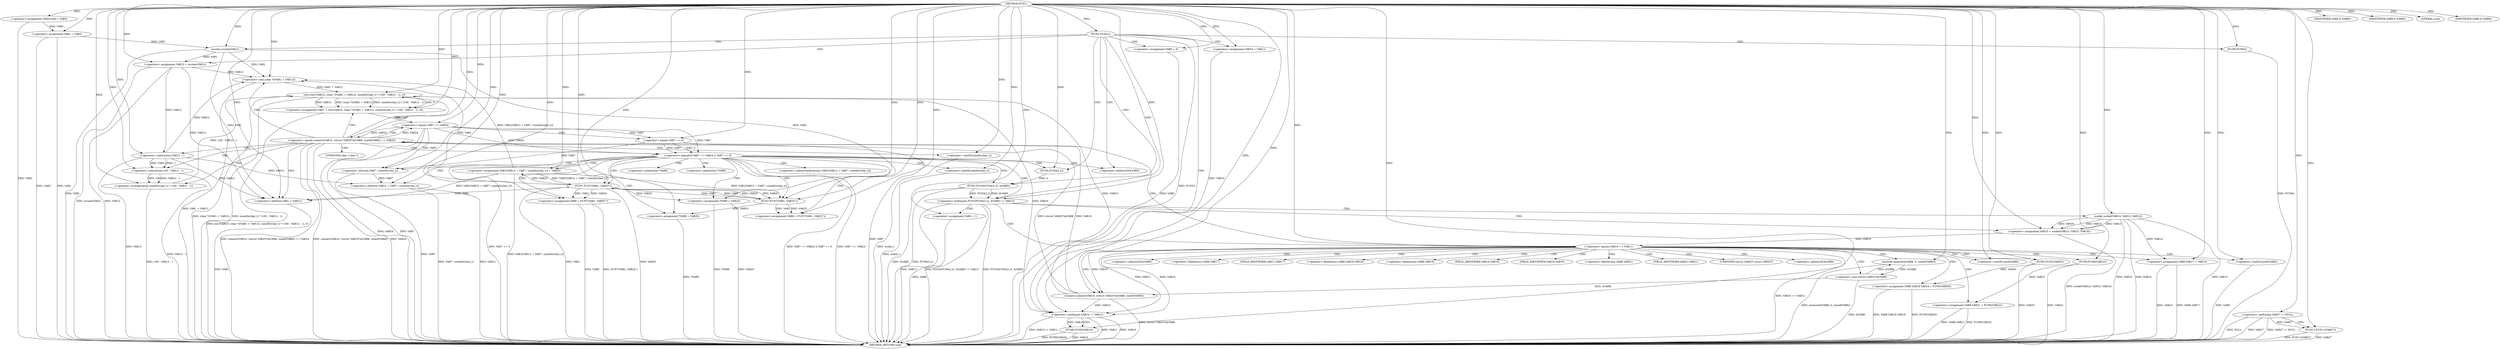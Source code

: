 digraph FUN1 {  
"1000100" [label = "(METHOD,FUN1)" ]
"1000280" [label = "(METHOD_RETURN,void)" ]
"1000104" [label = "(<operator>.assignment,VAR2[100] = VAR3)" ]
"1000107" [label = "(<operator>.assignment,VAR1 = VAR2)" ]
"1000111" [label = "(FUN2,FUN2())" ]
"1000116" [label = "(<operator>.assignment,VAR6 = 0)" ]
"1000123" [label = "(<operator>.assignment,VAR10 = VAR11)" ]
"1000127" [label = "(<operator>.assignment,VAR12 = wcslen(VAR1))" ]
"1000129" [label = "(wcslen,wcslen(VAR1))" ]
"1000134" [label = "(<operator>.notEquals,FUN3(FUN4(2,2), &VAR5) != VAR13)" ]
"1000135" [label = "(FUN3,FUN3(FUN4(2,2), &VAR5))" ]
"1000136" [label = "(FUN4,FUN4(2,2))" ]
"1000144" [label = "(<operator>.assignment,VAR6 = 1)" ]
"1000147" [label = "(<operator>.assignment,VAR10 = socket(VAR14, VAR15, VAR16))" ]
"1000149" [label = "(socket,socket(VAR14, VAR15, VAR16))" ]
"1000154" [label = "(<operator>.equals,VAR10 == VAR11)" ]
"1000159" [label = "(memset,memset(&VAR8, 0, sizeof(VAR8)))" ]
"1000163" [label = "(<operator>.sizeOf,sizeof(VAR8))" ]
"1000165" [label = "(<operator>.assignment,VAR8.VAR17 = VAR14)" ]
"1000170" [label = "(<operator>.assignment,VAR8.VAR18.VAR19 = FUN5(VAR20))" ]
"1000176" [label = "(FUN5,FUN5(VAR20))" ]
"1000178" [label = "(<operator>.assignment,VAR8.VAR21 = FUN6(VAR22))" ]
"1000182" [label = "(FUN6,FUN6(VAR22))" ]
"1000185" [label = "(<operator>.equals,connect(VAR10, (struct VAR23*)&VAR8, sizeof(VAR8)) == VAR24)" ]
"1000186" [label = "(connect,connect(VAR10, (struct VAR23*)&VAR8, sizeof(VAR8)))" ]
"1000188" [label = "(<operator>.cast,(struct VAR23*)&VAR8)" ]
"1000192" [label = "(<operator>.sizeOf,sizeof(VAR8))" ]
"1000197" [label = "(<operator>.assignment,VAR7 = recv(VAR10, (char *)(VAR1 + VAR12), sizeof(wchar_t) * (100 - VAR12 - 1), 0))" ]
"1000199" [label = "(recv,recv(VAR10, (char *)(VAR1 + VAR12), sizeof(wchar_t) * (100 - VAR12 - 1), 0))" ]
"1000201" [label = "(<operator>.cast,(char *)(VAR1 + VAR12))" ]
"1000203" [label = "(<operator>.addition,VAR1 + VAR12)" ]
"1000206" [label = "(<operator>.multiplication,sizeof(wchar_t) * (100 - VAR12 - 1))" ]
"1000207" [label = "(<operator>.sizeOf,sizeof(wchar_t))" ]
"1000209" [label = "(<operator>.subtraction,100 - VAR12 - 1)" ]
"1000211" [label = "(<operator>.subtraction,VAR12 - 1)" ]
"1000216" [label = "(<operator>.logicalOr,VAR7 == VAR24 || VAR7 == 0)" ]
"1000217" [label = "(<operator>.equals,VAR7 == VAR24)" ]
"1000220" [label = "(<operator>.equals,VAR7 == 0)" ]
"1000225" [label = "(<operator>.assignment,VAR1[VAR12 + VAR7 / sizeof(wchar_t)] = VAR25)" ]
"1000228" [label = "(<operator>.addition,VAR12 + VAR7 / sizeof(wchar_t))" ]
"1000230" [label = "(<operator>.division,VAR7 / sizeof(wchar_t))" ]
"1000232" [label = "(<operator>.sizeOf,sizeof(wchar_t))" ]
"1000235" [label = "(<operator>.assignment,VAR9 = FUN7(VAR1, VAR25''))" ]
"1000237" [label = "(FUN7,FUN7(VAR1, VAR25''))" ]
"1000241" [label = "(IDENTIFIER,VAR9,if (VAR9))" ]
"1000243" [label = "(<operator>.assignment,*VAR9 = VAR25)" ]
"1000247" [label = "(<operator>.assignment,VAR9 = FUN7(VAR1, VAR25''))" ]
"1000249" [label = "(FUN7,FUN7(VAR1, VAR25''))" ]
"1000253" [label = "(IDENTIFIER,VAR9,if (VAR9))" ]
"1000255" [label = "(<operator>.assignment,*VAR9 = VAR25)" ]
"1000259" [label = "(LITERAL,0,do)" ]
"1000261" [label = "(<operator>.notEquals,VAR10 != VAR11)" ]
"1000265" [label = "(FUN8,FUN8(VAR10))" ]
"1000268" [label = "(IDENTIFIER,VAR6,if (VAR6))" ]
"1000270" [label = "(FUN9,FUN9())" ]
"1000274" [label = "(<operator>.notEquals,VAR27 != NULL)" ]
"1000278" [label = "(FUN11,FUN11(VAR27))" ]
"1000139" [label = "(<operator>.addressOf,&VAR5)" ]
"1000160" [label = "(<operator>.addressOf,&VAR8)" ]
"1000166" [label = "(<operator>.fieldAccess,VAR8.VAR17)" ]
"1000168" [label = "(FIELD_IDENTIFIER,VAR17,VAR17)" ]
"1000171" [label = "(<operator>.fieldAccess,VAR8.VAR18.VAR19)" ]
"1000172" [label = "(<operator>.fieldAccess,VAR8.VAR18)" ]
"1000174" [label = "(FIELD_IDENTIFIER,VAR18,VAR18)" ]
"1000175" [label = "(FIELD_IDENTIFIER,VAR19,VAR19)" ]
"1000179" [label = "(<operator>.fieldAccess,VAR8.VAR21)" ]
"1000181" [label = "(FIELD_IDENTIFIER,VAR21,VAR21)" ]
"1000189" [label = "(UNKNOWN,struct VAR23*,struct VAR23*)" ]
"1000190" [label = "(<operator>.addressOf,&VAR8)" ]
"1000202" [label = "(UNKNOWN,char *,char *)" ]
"1000226" [label = "(<operator>.indirectIndexAccess,VAR1[VAR12 + VAR7 / sizeof(wchar_t)])" ]
"1000244" [label = "(<operator>.indirection,*VAR9)" ]
"1000256" [label = "(<operator>.indirection,*VAR9)" ]
  "1000185" -> "1000280"  [ label = "DDG: connect(VAR10, (struct VAR23*)&VAR8, sizeof(VAR8)) == VAR24"] 
  "1000216" -> "1000280"  [ label = "DDG: VAR7 == VAR24 || VAR7 == 0"] 
  "1000274" -> "1000280"  [ label = "DDG: NULL"] 
  "1000255" -> "1000280"  [ label = "DDG: *VAR9"] 
  "1000178" -> "1000280"  [ label = "DDG: FUN6(VAR22)"] 
  "1000247" -> "1000280"  [ label = "DDG: VAR9"] 
  "1000159" -> "1000280"  [ label = "DDG: memset(&VAR8, 0, sizeof(VAR8))"] 
  "1000116" -> "1000280"  [ label = "DDG: VAR6"] 
  "1000186" -> "1000280"  [ label = "DDG: (struct VAR23*)&VAR8"] 
  "1000129" -> "1000280"  [ label = "DDG: VAR1"] 
  "1000185" -> "1000280"  [ label = "DDG: connect(VAR10, (struct VAR23*)&VAR8, sizeof(VAR8))"] 
  "1000220" -> "1000280"  [ label = "DDG: VAR7"] 
  "1000249" -> "1000280"  [ label = "DDG: VAR25"] 
  "1000185" -> "1000280"  [ label = "DDG: VAR24"] 
  "1000199" -> "1000280"  [ label = "DDG: (char *)(VAR1 + VAR12)"] 
  "1000107" -> "1000280"  [ label = "DDG: VAR1"] 
  "1000206" -> "1000280"  [ label = "DDG: 100 - VAR12 - 1"] 
  "1000149" -> "1000280"  [ label = "DDG: VAR15"] 
  "1000274" -> "1000280"  [ label = "DDG: VAR27"] 
  "1000232" -> "1000280"  [ label = "DDG: wchar_t"] 
  "1000165" -> "1000280"  [ label = "DDG: VAR14"] 
  "1000188" -> "1000280"  [ label = "DDG: &VAR8"] 
  "1000178" -> "1000280"  [ label = "DDG: VAR8.VAR21"] 
  "1000225" -> "1000280"  [ label = "DDG: VAR1[VAR12 + VAR7 / sizeof(wchar_t)]"] 
  "1000217" -> "1000280"  [ label = "DDG: VAR24"] 
  "1000216" -> "1000280"  [ label = "DDG: VAR7 == VAR24"] 
  "1000199" -> "1000280"  [ label = "DDG: sizeof(wchar_t) * (100 - VAR12 - 1)"] 
  "1000134" -> "1000280"  [ label = "DDG: VAR13"] 
  "1000135" -> "1000280"  [ label = "DDG: &VAR5"] 
  "1000165" -> "1000280"  [ label = "DDG: VAR8.VAR17"] 
  "1000149" -> "1000280"  [ label = "DDG: VAR16"] 
  "1000265" -> "1000280"  [ label = "DDG: FUN8(VAR10)"] 
  "1000228" -> "1000280"  [ label = "DDG: VAR12"] 
  "1000127" -> "1000280"  [ label = "DDG: wcslen(VAR1)"] 
  "1000134" -> "1000280"  [ label = "DDG: FUN3(FUN4(2,2), &VAR5) != VAR13"] 
  "1000274" -> "1000280"  [ label = "DDG: VAR27 != NULL"] 
  "1000261" -> "1000280"  [ label = "DDG: VAR11"] 
  "1000217" -> "1000280"  [ label = "DDG: VAR7"] 
  "1000201" -> "1000280"  [ label = "DDG: VAR1 + VAR12"] 
  "1000207" -> "1000280"  [ label = "DDG: wchar_t"] 
  "1000147" -> "1000280"  [ label = "DDG: socket(VAR14, VAR15, VAR16)"] 
  "1000255" -> "1000280"  [ label = "DDG: VAR25"] 
  "1000170" -> "1000280"  [ label = "DDG: FUN5(VAR20)"] 
  "1000265" -> "1000280"  [ label = "DDG: VAR10"] 
  "1000230" -> "1000280"  [ label = "DDG: VAR7"] 
  "1000278" -> "1000280"  [ label = "DDG: FUN11(VAR27)"] 
  "1000211" -> "1000280"  [ label = "DDG: VAR12"] 
  "1000261" -> "1000280"  [ label = "DDG: VAR10"] 
  "1000154" -> "1000280"  [ label = "DDG: VAR10 == VAR11"] 
  "1000197" -> "1000280"  [ label = "DDG: recv(VAR10, (char *)(VAR1 + VAR12), sizeof(wchar_t) * (100 - VAR12 - 1), 0)"] 
  "1000134" -> "1000280"  [ label = "DDG: FUN3(FUN4(2,2), &VAR5)"] 
  "1000192" -> "1000280"  [ label = "DDG: VAR8"] 
  "1000209" -> "1000280"  [ label = "DDG: VAR12 - 1"] 
  "1000228" -> "1000280"  [ label = "DDG: VAR7 / sizeof(wchar_t)"] 
  "1000135" -> "1000280"  [ label = "DDG: FUN4(2,2)"] 
  "1000144" -> "1000280"  [ label = "DDG: VAR6"] 
  "1000216" -> "1000280"  [ label = "DDG: VAR7 == 0"] 
  "1000170" -> "1000280"  [ label = "DDG: VAR8.VAR18.VAR19"] 
  "1000176" -> "1000280"  [ label = "DDG: VAR20"] 
  "1000243" -> "1000280"  [ label = "DDG: *VAR9"] 
  "1000270" -> "1000280"  [ label = "DDG: FUN9()"] 
  "1000149" -> "1000280"  [ label = "DDG: VAR14"] 
  "1000261" -> "1000280"  [ label = "DDG: VAR10 != VAR11"] 
  "1000127" -> "1000280"  [ label = "DDG: VAR12"] 
  "1000249" -> "1000280"  [ label = "DDG: VAR1"] 
  "1000111" -> "1000280"  [ label = "DDG: FUN2()"] 
  "1000182" -> "1000280"  [ label = "DDG: VAR22"] 
  "1000278" -> "1000280"  [ label = "DDG: VAR27"] 
  "1000104" -> "1000280"  [ label = "DDG: VAR3"] 
  "1000107" -> "1000280"  [ label = "DDG: VAR2"] 
  "1000247" -> "1000280"  [ label = "DDG: FUN7(VAR1, VAR25'')"] 
  "1000203" -> "1000280"  [ label = "DDG: VAR1"] 
  "1000100" -> "1000104"  [ label = "DDG: "] 
  "1000104" -> "1000107"  [ label = "DDG: VAR2"] 
  "1000100" -> "1000107"  [ label = "DDG: "] 
  "1000100" -> "1000111"  [ label = "DDG: "] 
  "1000100" -> "1000116"  [ label = "DDG: "] 
  "1000100" -> "1000123"  [ label = "DDG: "] 
  "1000129" -> "1000127"  [ label = "DDG: VAR1"] 
  "1000100" -> "1000127"  [ label = "DDG: "] 
  "1000107" -> "1000129"  [ label = "DDG: VAR1"] 
  "1000100" -> "1000129"  [ label = "DDG: "] 
  "1000135" -> "1000134"  [ label = "DDG: FUN4(2,2)"] 
  "1000135" -> "1000134"  [ label = "DDG: &VAR5"] 
  "1000136" -> "1000135"  [ label = "DDG: 2"] 
  "1000100" -> "1000136"  [ label = "DDG: "] 
  "1000100" -> "1000134"  [ label = "DDG: "] 
  "1000100" -> "1000144"  [ label = "DDG: "] 
  "1000149" -> "1000147"  [ label = "DDG: VAR14"] 
  "1000149" -> "1000147"  [ label = "DDG: VAR15"] 
  "1000149" -> "1000147"  [ label = "DDG: VAR16"] 
  "1000100" -> "1000147"  [ label = "DDG: "] 
  "1000100" -> "1000149"  [ label = "DDG: "] 
  "1000147" -> "1000154"  [ label = "DDG: VAR10"] 
  "1000100" -> "1000154"  [ label = "DDG: "] 
  "1000188" -> "1000159"  [ label = "DDG: &VAR8"] 
  "1000100" -> "1000159"  [ label = "DDG: "] 
  "1000100" -> "1000163"  [ label = "DDG: "] 
  "1000149" -> "1000165"  [ label = "DDG: VAR14"] 
  "1000100" -> "1000165"  [ label = "DDG: "] 
  "1000176" -> "1000170"  [ label = "DDG: VAR20"] 
  "1000100" -> "1000176"  [ label = "DDG: "] 
  "1000182" -> "1000178"  [ label = "DDG: VAR22"] 
  "1000100" -> "1000182"  [ label = "DDG: "] 
  "1000186" -> "1000185"  [ label = "DDG: VAR10"] 
  "1000186" -> "1000185"  [ label = "DDG: (struct VAR23*)&VAR8"] 
  "1000154" -> "1000186"  [ label = "DDG: VAR10"] 
  "1000100" -> "1000186"  [ label = "DDG: "] 
  "1000188" -> "1000186"  [ label = "DDG: &VAR8"] 
  "1000159" -> "1000188"  [ label = "DDG: &VAR8"] 
  "1000100" -> "1000192"  [ label = "DDG: "] 
  "1000217" -> "1000185"  [ label = "DDG: VAR24"] 
  "1000100" -> "1000185"  [ label = "DDG: "] 
  "1000199" -> "1000197"  [ label = "DDG: VAR10"] 
  "1000199" -> "1000197"  [ label = "DDG: (char *)(VAR1 + VAR12)"] 
  "1000199" -> "1000197"  [ label = "DDG: sizeof(wchar_t) * (100 - VAR12 - 1)"] 
  "1000199" -> "1000197"  [ label = "DDG: 0"] 
  "1000100" -> "1000197"  [ label = "DDG: "] 
  "1000186" -> "1000199"  [ label = "DDG: VAR10"] 
  "1000100" -> "1000199"  [ label = "DDG: "] 
  "1000201" -> "1000199"  [ label = "DDG: VAR1 + VAR12"] 
  "1000129" -> "1000201"  [ label = "DDG: VAR1"] 
  "1000225" -> "1000201"  [ label = "DDG: VAR1[VAR12 + VAR7 / sizeof(wchar_t)]"] 
  "1000249" -> "1000201"  [ label = "DDG: VAR1"] 
  "1000100" -> "1000201"  [ label = "DDG: "] 
  "1000127" -> "1000201"  [ label = "DDG: VAR12"] 
  "1000211" -> "1000201"  [ label = "DDG: VAR12"] 
  "1000129" -> "1000203"  [ label = "DDG: VAR1"] 
  "1000225" -> "1000203"  [ label = "DDG: VAR1[VAR12 + VAR7 / sizeof(wchar_t)]"] 
  "1000249" -> "1000203"  [ label = "DDG: VAR1"] 
  "1000100" -> "1000203"  [ label = "DDG: "] 
  "1000127" -> "1000203"  [ label = "DDG: VAR12"] 
  "1000211" -> "1000203"  [ label = "DDG: VAR12"] 
  "1000206" -> "1000199"  [ label = "DDG: 100 - VAR12 - 1"] 
  "1000100" -> "1000206"  [ label = "DDG: "] 
  "1000100" -> "1000207"  [ label = "DDG: "] 
  "1000209" -> "1000206"  [ label = "DDG: 100"] 
  "1000209" -> "1000206"  [ label = "DDG: VAR12 - 1"] 
  "1000100" -> "1000209"  [ label = "DDG: "] 
  "1000211" -> "1000209"  [ label = "DDG: VAR12"] 
  "1000211" -> "1000209"  [ label = "DDG: 1"] 
  "1000100" -> "1000211"  [ label = "DDG: "] 
  "1000127" -> "1000211"  [ label = "DDG: VAR12"] 
  "1000217" -> "1000216"  [ label = "DDG: VAR7"] 
  "1000217" -> "1000216"  [ label = "DDG: VAR24"] 
  "1000197" -> "1000217"  [ label = "DDG: VAR7"] 
  "1000100" -> "1000217"  [ label = "DDG: "] 
  "1000185" -> "1000217"  [ label = "DDG: VAR24"] 
  "1000220" -> "1000216"  [ label = "DDG: VAR7"] 
  "1000220" -> "1000216"  [ label = "DDG: 0"] 
  "1000217" -> "1000220"  [ label = "DDG: VAR7"] 
  "1000100" -> "1000220"  [ label = "DDG: "] 
  "1000249" -> "1000225"  [ label = "DDG: VAR25"] 
  "1000100" -> "1000225"  [ label = "DDG: "] 
  "1000211" -> "1000228"  [ label = "DDG: VAR12"] 
  "1000100" -> "1000228"  [ label = "DDG: "] 
  "1000230" -> "1000228"  [ label = "DDG: VAR7"] 
  "1000220" -> "1000230"  [ label = "DDG: VAR7"] 
  "1000217" -> "1000230"  [ label = "DDG: VAR7"] 
  "1000100" -> "1000230"  [ label = "DDG: "] 
  "1000100" -> "1000232"  [ label = "DDG: "] 
  "1000237" -> "1000235"  [ label = "DDG: VAR1"] 
  "1000237" -> "1000235"  [ label = "DDG: VAR25"] 
  "1000100" -> "1000235"  [ label = "DDG: "] 
  "1000225" -> "1000237"  [ label = "DDG: VAR1[VAR12 + VAR7 / sizeof(wchar_t)]"] 
  "1000100" -> "1000237"  [ label = "DDG: "] 
  "1000129" -> "1000237"  [ label = "DDG: VAR1"] 
  "1000249" -> "1000237"  [ label = "DDG: VAR1"] 
  "1000249" -> "1000237"  [ label = "DDG: VAR25"] 
  "1000100" -> "1000241"  [ label = "DDG: "] 
  "1000237" -> "1000243"  [ label = "DDG: VAR25"] 
  "1000100" -> "1000243"  [ label = "DDG: "] 
  "1000249" -> "1000247"  [ label = "DDG: VAR1"] 
  "1000249" -> "1000247"  [ label = "DDG: VAR25"] 
  "1000100" -> "1000247"  [ label = "DDG: "] 
  "1000225" -> "1000249"  [ label = "DDG: VAR1[VAR12 + VAR7 / sizeof(wchar_t)]"] 
  "1000237" -> "1000249"  [ label = "DDG: VAR1"] 
  "1000100" -> "1000249"  [ label = "DDG: "] 
  "1000237" -> "1000249"  [ label = "DDG: VAR25"] 
  "1000100" -> "1000253"  [ label = "DDG: "] 
  "1000249" -> "1000255"  [ label = "DDG: VAR25"] 
  "1000100" -> "1000255"  [ label = "DDG: "] 
  "1000100" -> "1000259"  [ label = "DDG: "] 
  "1000186" -> "1000261"  [ label = "DDG: VAR10"] 
  "1000199" -> "1000261"  [ label = "DDG: VAR10"] 
  "1000154" -> "1000261"  [ label = "DDG: VAR10"] 
  "1000123" -> "1000261"  [ label = "DDG: VAR10"] 
  "1000100" -> "1000261"  [ label = "DDG: "] 
  "1000154" -> "1000261"  [ label = "DDG: VAR11"] 
  "1000261" -> "1000265"  [ label = "DDG: VAR10"] 
  "1000100" -> "1000265"  [ label = "DDG: "] 
  "1000100" -> "1000268"  [ label = "DDG: "] 
  "1000100" -> "1000270"  [ label = "DDG: "] 
  "1000100" -> "1000274"  [ label = "DDG: "] 
  "1000274" -> "1000278"  [ label = "DDG: VAR27"] 
  "1000100" -> "1000278"  [ label = "DDG: "] 
  "1000111" -> "1000127"  [ label = "CDG: "] 
  "1000111" -> "1000139"  [ label = "CDG: "] 
  "1000111" -> "1000116"  [ label = "CDG: "] 
  "1000111" -> "1000261"  [ label = "CDG: "] 
  "1000111" -> "1000123"  [ label = "CDG: "] 
  "1000111" -> "1000135"  [ label = "CDG: "] 
  "1000111" -> "1000136"  [ label = "CDG: "] 
  "1000111" -> "1000129"  [ label = "CDG: "] 
  "1000111" -> "1000134"  [ label = "CDG: "] 
  "1000111" -> "1000270"  [ label = "CDG: "] 
  "1000134" -> "1000144"  [ label = "CDG: "] 
  "1000134" -> "1000149"  [ label = "CDG: "] 
  "1000134" -> "1000154"  [ label = "CDG: "] 
  "1000134" -> "1000147"  [ label = "CDG: "] 
  "1000154" -> "1000174"  [ label = "CDG: "] 
  "1000154" -> "1000182"  [ label = "CDG: "] 
  "1000154" -> "1000166"  [ label = "CDG: "] 
  "1000154" -> "1000165"  [ label = "CDG: "] 
  "1000154" -> "1000188"  [ label = "CDG: "] 
  "1000154" -> "1000190"  [ label = "CDG: "] 
  "1000154" -> "1000175"  [ label = "CDG: "] 
  "1000154" -> "1000160"  [ label = "CDG: "] 
  "1000154" -> "1000179"  [ label = "CDG: "] 
  "1000154" -> "1000192"  [ label = "CDG: "] 
  "1000154" -> "1000176"  [ label = "CDG: "] 
  "1000154" -> "1000185"  [ label = "CDG: "] 
  "1000154" -> "1000186"  [ label = "CDG: "] 
  "1000154" -> "1000172"  [ label = "CDG: "] 
  "1000154" -> "1000189"  [ label = "CDG: "] 
  "1000154" -> "1000163"  [ label = "CDG: "] 
  "1000154" -> "1000168"  [ label = "CDG: "] 
  "1000154" -> "1000178"  [ label = "CDG: "] 
  "1000154" -> "1000159"  [ label = "CDG: "] 
  "1000154" -> "1000170"  [ label = "CDG: "] 
  "1000154" -> "1000171"  [ label = "CDG: "] 
  "1000154" -> "1000181"  [ label = "CDG: "] 
  "1000185" -> "1000211"  [ label = "CDG: "] 
  "1000185" -> "1000199"  [ label = "CDG: "] 
  "1000185" -> "1000197"  [ label = "CDG: "] 
  "1000185" -> "1000216"  [ label = "CDG: "] 
  "1000185" -> "1000206"  [ label = "CDG: "] 
  "1000185" -> "1000201"  [ label = "CDG: "] 
  "1000185" -> "1000217"  [ label = "CDG: "] 
  "1000185" -> "1000207"  [ label = "CDG: "] 
  "1000185" -> "1000203"  [ label = "CDG: "] 
  "1000185" -> "1000202"  [ label = "CDG: "] 
  "1000185" -> "1000209"  [ label = "CDG: "] 
  "1000216" -> "1000235"  [ label = "CDG: "] 
  "1000216" -> "1000226"  [ label = "CDG: "] 
  "1000216" -> "1000232"  [ label = "CDG: "] 
  "1000216" -> "1000247"  [ label = "CDG: "] 
  "1000216" -> "1000230"  [ label = "CDG: "] 
  "1000216" -> "1000225"  [ label = "CDG: "] 
  "1000216" -> "1000237"  [ label = "CDG: "] 
  "1000216" -> "1000249"  [ label = "CDG: "] 
  "1000216" -> "1000228"  [ label = "CDG: "] 
  "1000216" -> "1000139"  [ label = "CDG: "] 
  "1000216" -> "1000135"  [ label = "CDG: "] 
  "1000216" -> "1000136"  [ label = "CDG: "] 
  "1000216" -> "1000134"  [ label = "CDG: "] 
  "1000216" -> "1000255"  [ label = "CDG: "] 
  "1000216" -> "1000256"  [ label = "CDG: "] 
  "1000216" -> "1000243"  [ label = "CDG: "] 
  "1000216" -> "1000244"  [ label = "CDG: "] 
  "1000217" -> "1000220"  [ label = "CDG: "] 
  "1000261" -> "1000265"  [ label = "CDG: "] 
  "1000274" -> "1000278"  [ label = "CDG: "] 
}
